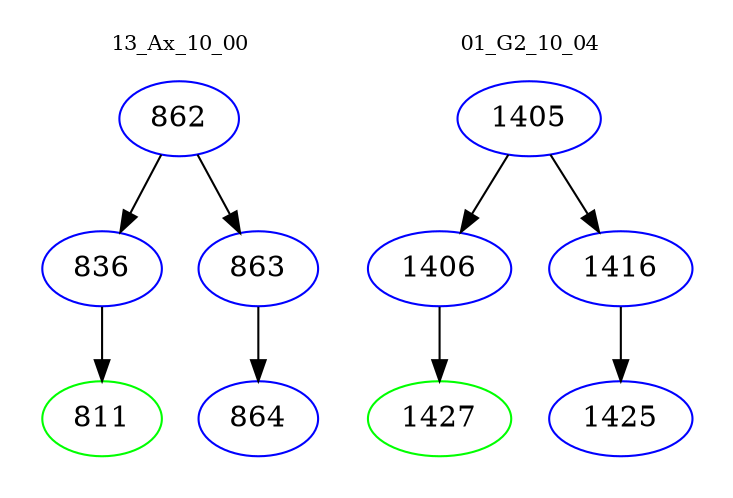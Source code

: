 digraph{
subgraph cluster_0 {
color = white
label = "13_Ax_10_00";
fontsize=10;
T0_862 [label="862", color="blue"]
T0_862 -> T0_836 [color="black"]
T0_836 [label="836", color="blue"]
T0_836 -> T0_811 [color="black"]
T0_811 [label="811", color="green"]
T0_862 -> T0_863 [color="black"]
T0_863 [label="863", color="blue"]
T0_863 -> T0_864 [color="black"]
T0_864 [label="864", color="blue"]
}
subgraph cluster_1 {
color = white
label = "01_G2_10_04";
fontsize=10;
T1_1405 [label="1405", color="blue"]
T1_1405 -> T1_1406 [color="black"]
T1_1406 [label="1406", color="blue"]
T1_1406 -> T1_1427 [color="black"]
T1_1427 [label="1427", color="green"]
T1_1405 -> T1_1416 [color="black"]
T1_1416 [label="1416", color="blue"]
T1_1416 -> T1_1425 [color="black"]
T1_1425 [label="1425", color="blue"]
}
}
